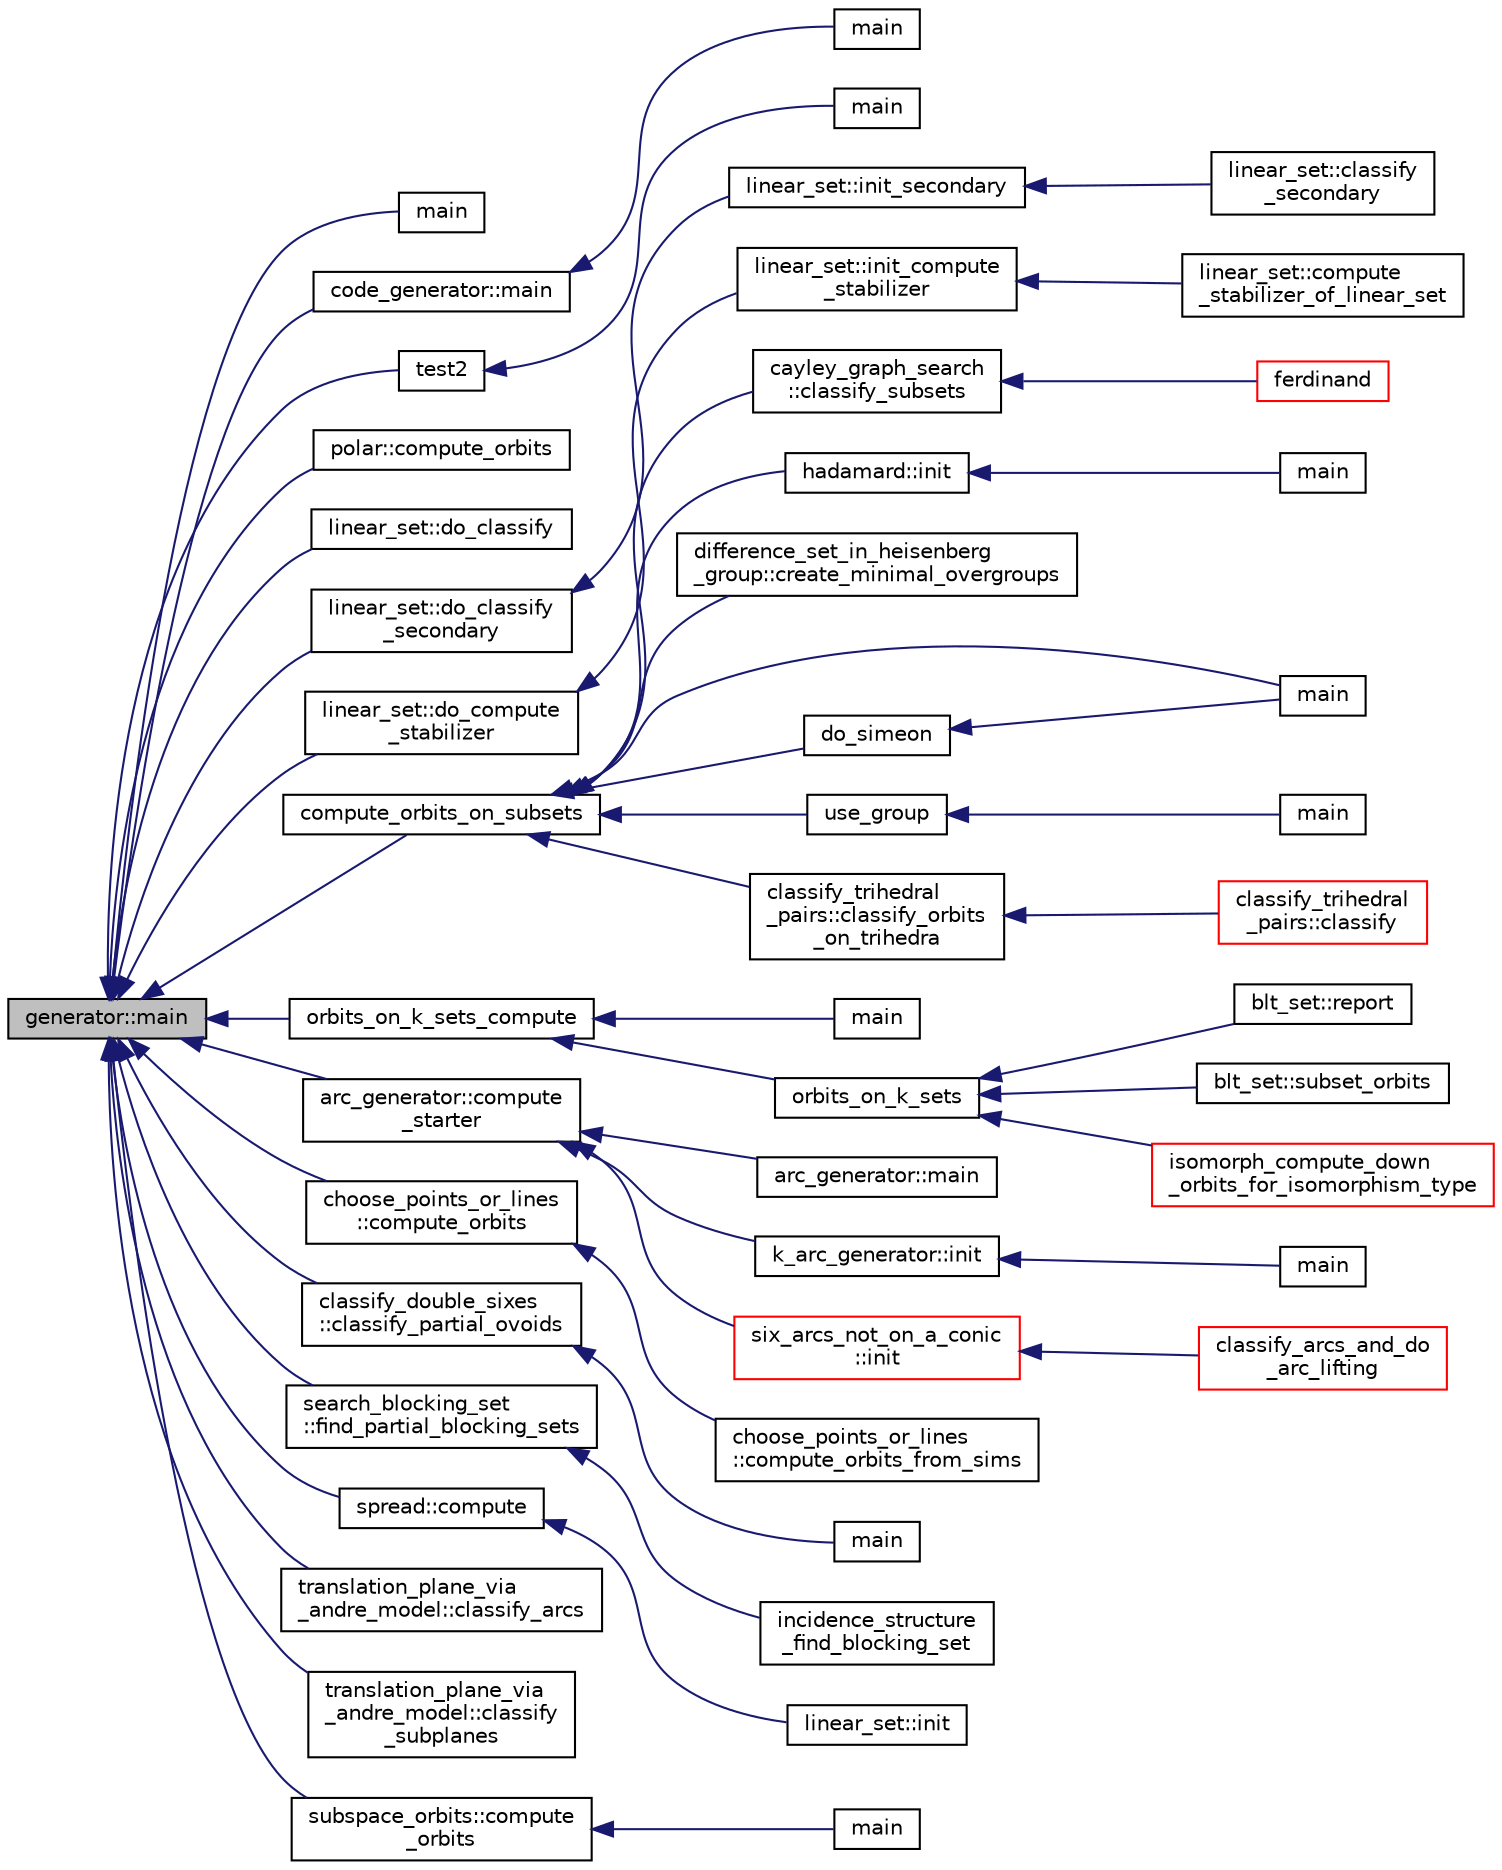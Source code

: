 digraph "generator::main"
{
  edge [fontname="Helvetica",fontsize="10",labelfontname="Helvetica",labelfontsize="10"];
  node [fontname="Helvetica",fontsize="10",shape=record];
  rankdir="LR";
  Node13079 [label="generator::main",height=0.2,width=0.4,color="black", fillcolor="grey75", style="filled", fontcolor="black"];
  Node13079 -> Node13080 [dir="back",color="midnightblue",fontsize="10",style="solid",fontname="Helvetica"];
  Node13080 [label="main",height=0.2,width=0.4,color="black", fillcolor="white", style="filled",URL="$d2/d11/codes_8h.html#a217dbf8b442f20279ea00b898af96f52"];
  Node13079 -> Node13081 [dir="back",color="midnightblue",fontsize="10",style="solid",fontname="Helvetica"];
  Node13081 [label="code_generator::main",height=0.2,width=0.4,color="black", fillcolor="white", style="filled",URL="$db/d37/classcode__generator.html#ab3cf3a306e4032c2b471ac95321c599f"];
  Node13081 -> Node13082 [dir="back",color="midnightblue",fontsize="10",style="solid",fontname="Helvetica"];
  Node13082 [label="main",height=0.2,width=0.4,color="black", fillcolor="white", style="filled",URL="$d4/d4f/codes_8_c.html#a217dbf8b442f20279ea00b898af96f52"];
  Node13079 -> Node13083 [dir="back",color="midnightblue",fontsize="10",style="solid",fontname="Helvetica"];
  Node13083 [label="test2",height=0.2,width=0.4,color="black", fillcolor="white", style="filled",URL="$d9/db0/factor__space_8_c.html#a39d73a812e5fd8f1bc111e948368cb10"];
  Node13083 -> Node13084 [dir="back",color="midnightblue",fontsize="10",style="solid",fontname="Helvetica"];
  Node13084 [label="main",height=0.2,width=0.4,color="black", fillcolor="white", style="filled",URL="$d9/db0/factor__space_8_c.html#a3c04138a5bfe5d72780bb7e82a18e627"];
  Node13079 -> Node13085 [dir="back",color="midnightblue",fontsize="10",style="solid",fontname="Helvetica"];
  Node13085 [label="polar::compute_orbits",height=0.2,width=0.4,color="black", fillcolor="white", style="filled",URL="$da/d1c/classpolar.html#ac4c3c4f95d14c74ff4a3ec3f3479a1da"];
  Node13079 -> Node13086 [dir="back",color="midnightblue",fontsize="10",style="solid",fontname="Helvetica"];
  Node13086 [label="linear_set::do_classify",height=0.2,width=0.4,color="black", fillcolor="white", style="filled",URL="$dd/d86/classlinear__set.html#a3eb2dbce7fa8b71901dfc12f288ddd0c"];
  Node13079 -> Node13087 [dir="back",color="midnightblue",fontsize="10",style="solid",fontname="Helvetica"];
  Node13087 [label="linear_set::do_classify\l_secondary",height=0.2,width=0.4,color="black", fillcolor="white", style="filled",URL="$dd/d86/classlinear__set.html#a47eb7f9995f3343abd3bdfbf9a9a9162"];
  Node13087 -> Node13088 [dir="back",color="midnightblue",fontsize="10",style="solid",fontname="Helvetica"];
  Node13088 [label="linear_set::init_secondary",height=0.2,width=0.4,color="black", fillcolor="white", style="filled",URL="$dd/d86/classlinear__set.html#a7bf8cd7805559b5762921687a7c1ed97"];
  Node13088 -> Node13089 [dir="back",color="midnightblue",fontsize="10",style="solid",fontname="Helvetica"];
  Node13089 [label="linear_set::classify\l_secondary",height=0.2,width=0.4,color="black", fillcolor="white", style="filled",URL="$dd/d86/classlinear__set.html#a5d7659de855e20e2fa8e41e7aedcb1fc"];
  Node13079 -> Node13090 [dir="back",color="midnightblue",fontsize="10",style="solid",fontname="Helvetica"];
  Node13090 [label="linear_set::do_compute\l_stabilizer",height=0.2,width=0.4,color="black", fillcolor="white", style="filled",URL="$dd/d86/classlinear__set.html#ae8f58ded28fb5370f4459cca42b7463b"];
  Node13090 -> Node13091 [dir="back",color="midnightblue",fontsize="10",style="solid",fontname="Helvetica"];
  Node13091 [label="linear_set::init_compute\l_stabilizer",height=0.2,width=0.4,color="black", fillcolor="white", style="filled",URL="$dd/d86/classlinear__set.html#a0cc3eaec1896fdc977b62e94623b055b"];
  Node13091 -> Node13092 [dir="back",color="midnightblue",fontsize="10",style="solid",fontname="Helvetica"];
  Node13092 [label="linear_set::compute\l_stabilizer_of_linear_set",height=0.2,width=0.4,color="black", fillcolor="white", style="filled",URL="$dd/d86/classlinear__set.html#a098a133edfbaae0fd347a69c50bdbee2"];
  Node13079 -> Node13093 [dir="back",color="midnightblue",fontsize="10",style="solid",fontname="Helvetica"];
  Node13093 [label="compute_orbits_on_subsets",height=0.2,width=0.4,color="black", fillcolor="white", style="filled",URL="$d3/d35/snakes__and__ladders__global_8_c.html#af33697aede0480110b1227f727252637"];
  Node13093 -> Node13094 [dir="back",color="midnightblue",fontsize="10",style="solid",fontname="Helvetica"];
  Node13094 [label="cayley_graph_search\l::classify_subsets",height=0.2,width=0.4,color="black", fillcolor="white", style="filled",URL="$de/dae/classcayley__graph__search.html#a4cf8a90752e018a281481ac80ad52c4b"];
  Node13094 -> Node13095 [dir="back",color="midnightblue",fontsize="10",style="solid",fontname="Helvetica"];
  Node13095 [label="ferdinand",height=0.2,width=0.4,color="red", fillcolor="white", style="filled",URL="$da/df3/ferdinand_8_c.html#a322b57727d23cf5a0932f11c30ea18d9"];
  Node13093 -> Node13097 [dir="back",color="midnightblue",fontsize="10",style="solid",fontname="Helvetica"];
  Node13097 [label="hadamard::init",height=0.2,width=0.4,color="black", fillcolor="white", style="filled",URL="$d7/dbb/classhadamard.html#a16af359850b8bdd0d2a73e260d496c33"];
  Node13097 -> Node13098 [dir="back",color="midnightblue",fontsize="10",style="solid",fontname="Helvetica"];
  Node13098 [label="main",height=0.2,width=0.4,color="black", fillcolor="white", style="filled",URL="$dd/d1d/hadamard_8_c.html#a3c04138a5bfe5d72780bb7e82a18e627"];
  Node13093 -> Node13099 [dir="back",color="midnightblue",fontsize="10",style="solid",fontname="Helvetica"];
  Node13099 [label="difference_set_in_heisenberg\l_group::create_minimal_overgroups",height=0.2,width=0.4,color="black", fillcolor="white", style="filled",URL="$de/d8a/classdifference__set__in__heisenberg__group.html#a9bde5ad5da3ebaebf98fbfd3e8110b79"];
  Node13093 -> Node13100 [dir="back",color="midnightblue",fontsize="10",style="solid",fontname="Helvetica"];
  Node13100 [label="main",height=0.2,width=0.4,color="black", fillcolor="white", style="filled",URL="$d5/d13/simeon_8_c.html#ae66f6b31b5ad750f1fe042a706a4e3d4"];
  Node13093 -> Node13101 [dir="back",color="midnightblue",fontsize="10",style="solid",fontname="Helvetica"];
  Node13101 [label="do_simeon",height=0.2,width=0.4,color="black", fillcolor="white", style="filled",URL="$d5/d13/simeon_8_c.html#a36cf3f9cb484fa44da7a7dfcbe9385d0"];
  Node13101 -> Node13100 [dir="back",color="midnightblue",fontsize="10",style="solid",fontname="Helvetica"];
  Node13093 -> Node13102 [dir="back",color="midnightblue",fontsize="10",style="solid",fontname="Helvetica"];
  Node13102 [label="use_group",height=0.2,width=0.4,color="black", fillcolor="white", style="filled",URL="$d9/d9f/all__cliques_8_c.html#aba62531e97173264c39afe2c7857af31"];
  Node13102 -> Node13103 [dir="back",color="midnightblue",fontsize="10",style="solid",fontname="Helvetica"];
  Node13103 [label="main",height=0.2,width=0.4,color="black", fillcolor="white", style="filled",URL="$d9/d9f/all__cliques_8_c.html#a3c04138a5bfe5d72780bb7e82a18e627"];
  Node13093 -> Node13104 [dir="back",color="midnightblue",fontsize="10",style="solid",fontname="Helvetica"];
  Node13104 [label="classify_trihedral\l_pairs::classify_orbits\l_on_trihedra",height=0.2,width=0.4,color="black", fillcolor="white", style="filled",URL="$d1/d21/classclassify__trihedral__pairs.html#a99625621bfba4bb65b3d60304b306539"];
  Node13104 -> Node13105 [dir="back",color="midnightblue",fontsize="10",style="solid",fontname="Helvetica"];
  Node13105 [label="classify_trihedral\l_pairs::classify",height=0.2,width=0.4,color="red", fillcolor="white", style="filled",URL="$d1/d21/classclassify__trihedral__pairs.html#a134e4c3042163c24bf57050f26e364e1"];
  Node13079 -> Node13111 [dir="back",color="midnightblue",fontsize="10",style="solid",fontname="Helvetica"];
  Node13111 [label="orbits_on_k_sets_compute",height=0.2,width=0.4,color="black", fillcolor="white", style="filled",URL="$d3/d35/snakes__and__ladders__global_8_c.html#a96743526b15703539d544499276aaa71"];
  Node13111 -> Node13112 [dir="back",color="midnightblue",fontsize="10",style="solid",fontname="Helvetica"];
  Node13112 [label="main",height=0.2,width=0.4,color="black", fillcolor="white", style="filled",URL="$d9/d5f/example__fano__plane_8_c.html#ae66f6b31b5ad750f1fe042a706a4e3d4"];
  Node13111 -> Node13113 [dir="back",color="midnightblue",fontsize="10",style="solid",fontname="Helvetica"];
  Node13113 [label="orbits_on_k_sets",height=0.2,width=0.4,color="black", fillcolor="white", style="filled",URL="$d3/d35/snakes__and__ladders__global_8_c.html#afe3d79116aa8b4d1a93d444a3a979b6e"];
  Node13113 -> Node13114 [dir="back",color="midnightblue",fontsize="10",style="solid",fontname="Helvetica"];
  Node13114 [label="blt_set::report",height=0.2,width=0.4,color="black", fillcolor="white", style="filled",URL="$d1/d3d/classblt__set.html#a6b19f88bd2b92ebfba7e7c362eb9065c"];
  Node13113 -> Node13115 [dir="back",color="midnightblue",fontsize="10",style="solid",fontname="Helvetica"];
  Node13115 [label="blt_set::subset_orbits",height=0.2,width=0.4,color="black", fillcolor="white", style="filled",URL="$d1/d3d/classblt__set.html#af8f79fc4346244acfa0e2c2d23c36993"];
  Node13113 -> Node13116 [dir="back",color="midnightblue",fontsize="10",style="solid",fontname="Helvetica"];
  Node13116 [label="isomorph_compute_down\l_orbits_for_isomorphism_type",height=0.2,width=0.4,color="red", fillcolor="white", style="filled",URL="$d4/d7e/isomorph__global_8_c.html#a13519b3a5d3b5ceb26b4bec6736b0086"];
  Node13079 -> Node13122 [dir="back",color="midnightblue",fontsize="10",style="solid",fontname="Helvetica"];
  Node13122 [label="arc_generator::compute\l_starter",height=0.2,width=0.4,color="black", fillcolor="white", style="filled",URL="$d4/d21/classarc__generator.html#aad1dcec3a1c302e743d574bd1ac857d9"];
  Node13122 -> Node13121 [dir="back",color="midnightblue",fontsize="10",style="solid",fontname="Helvetica"];
  Node13121 [label="arc_generator::main",height=0.2,width=0.4,color="black", fillcolor="white", style="filled",URL="$d4/d21/classarc__generator.html#ad80140b51b165dad1fe6ab232be7829a"];
  Node13122 -> Node13123 [dir="back",color="midnightblue",fontsize="10",style="solid",fontname="Helvetica"];
  Node13123 [label="k_arc_generator::init",height=0.2,width=0.4,color="black", fillcolor="white", style="filled",URL="$d6/dd8/classk__arc__generator.html#a6036d9f52ede9f8ca681505626b5361d"];
  Node13123 -> Node13124 [dir="back",color="midnightblue",fontsize="10",style="solid",fontname="Helvetica"];
  Node13124 [label="main",height=0.2,width=0.4,color="black", fillcolor="white", style="filled",URL="$d6/d01/k__arc__generator__main_8_c.html#a217dbf8b442f20279ea00b898af96f52"];
  Node13122 -> Node13125 [dir="back",color="midnightblue",fontsize="10",style="solid",fontname="Helvetica"];
  Node13125 [label="six_arcs_not_on_a_conic\l::init",height=0.2,width=0.4,color="red", fillcolor="white", style="filled",URL="$d8/de6/classsix__arcs__not__on__a__conic.html#a7a4d5cf8a098488729934cfa8a70944a"];
  Node13125 -> Node13126 [dir="back",color="midnightblue",fontsize="10",style="solid",fontname="Helvetica"];
  Node13126 [label="classify_arcs_and_do\l_arc_lifting",height=0.2,width=0.4,color="red", fillcolor="white", style="filled",URL="$d6/dc3/arc__lifting__main_8_c.html#afdd7be16f16b8c71e9a72fe5f6a0b59c"];
  Node13079 -> Node13127 [dir="back",color="midnightblue",fontsize="10",style="solid",fontname="Helvetica"];
  Node13127 [label="choose_points_or_lines\l::compute_orbits",height=0.2,width=0.4,color="black", fillcolor="white", style="filled",URL="$d6/d75/classchoose__points__or__lines.html#adc353e2d41dc8a39563322c8cdd85f61"];
  Node13127 -> Node13128 [dir="back",color="midnightblue",fontsize="10",style="solid",fontname="Helvetica"];
  Node13128 [label="choose_points_or_lines\l::compute_orbits_from_sims",height=0.2,width=0.4,color="black", fillcolor="white", style="filled",URL="$d6/d75/classchoose__points__or__lines.html#a4fcac2dadf459d7c75187a00a4bd64aa"];
  Node13079 -> Node13129 [dir="back",color="midnightblue",fontsize="10",style="solid",fontname="Helvetica"];
  Node13129 [label="classify_double_sixes\l::classify_partial_ovoids",height=0.2,width=0.4,color="black", fillcolor="white", style="filled",URL="$dd/d23/classclassify__double__sixes.html#a2253fca143a0e8a3e39655eb05668ae9"];
  Node13129 -> Node13130 [dir="back",color="midnightblue",fontsize="10",style="solid",fontname="Helvetica"];
  Node13130 [label="main",height=0.2,width=0.4,color="black", fillcolor="white", style="filled",URL="$df/df8/surface__classify_8_c.html#a217dbf8b442f20279ea00b898af96f52"];
  Node13079 -> Node13131 [dir="back",color="midnightblue",fontsize="10",style="solid",fontname="Helvetica"];
  Node13131 [label="search_blocking_set\l::find_partial_blocking_sets",height=0.2,width=0.4,color="black", fillcolor="white", style="filled",URL="$dc/d36/classsearch__blocking__set.html#ad3fdb3d356db75a02c406bc9d4e9e9b6"];
  Node13131 -> Node13132 [dir="back",color="midnightblue",fontsize="10",style="solid",fontname="Helvetica"];
  Node13132 [label="incidence_structure\l_find_blocking_set",height=0.2,width=0.4,color="black", fillcolor="white", style="filled",URL="$df/d74/tl__geometry_8h.html#a8e3d42d0018f8a804b9686b1c4951186"];
  Node13079 -> Node13133 [dir="back",color="midnightblue",fontsize="10",style="solid",fontname="Helvetica"];
  Node13133 [label="spread::compute",height=0.2,width=0.4,color="black", fillcolor="white", style="filled",URL="$da/dc1/classspread.html#a9674466d3e03b8dad79882299c638a21"];
  Node13133 -> Node13134 [dir="back",color="midnightblue",fontsize="10",style="solid",fontname="Helvetica"];
  Node13134 [label="linear_set::init",height=0.2,width=0.4,color="black", fillcolor="white", style="filled",URL="$dd/d86/classlinear__set.html#a7ab24e84423749047d5465cb15505475"];
  Node13079 -> Node13135 [dir="back",color="midnightblue",fontsize="10",style="solid",fontname="Helvetica"];
  Node13135 [label="translation_plane_via\l_andre_model::classify_arcs",height=0.2,width=0.4,color="black", fillcolor="white", style="filled",URL="$d1/dcc/classtranslation__plane__via__andre__model.html#ac8f002e812a8b152d41e806688601c5e"];
  Node13079 -> Node13136 [dir="back",color="midnightblue",fontsize="10",style="solid",fontname="Helvetica"];
  Node13136 [label="translation_plane_via\l_andre_model::classify\l_subplanes",height=0.2,width=0.4,color="black", fillcolor="white", style="filled",URL="$d1/dcc/classtranslation__plane__via__andre__model.html#a794fefa95f0a7f7b887133375988ee55"];
  Node13079 -> Node13137 [dir="back",color="midnightblue",fontsize="10",style="solid",fontname="Helvetica"];
  Node13137 [label="subspace_orbits::compute\l_orbits",height=0.2,width=0.4,color="black", fillcolor="white", style="filled",URL="$d2/d9f/classsubspace__orbits.html#a2778f8d49cde1675de1ef6acfe180b63"];
  Node13137 -> Node13138 [dir="back",color="midnightblue",fontsize="10",style="solid",fontname="Helvetica"];
  Node13138 [label="main",height=0.2,width=0.4,color="black", fillcolor="white", style="filled",URL="$da/dd5/subspace__orbits__main_8_c.html#a217dbf8b442f20279ea00b898af96f52"];
}
